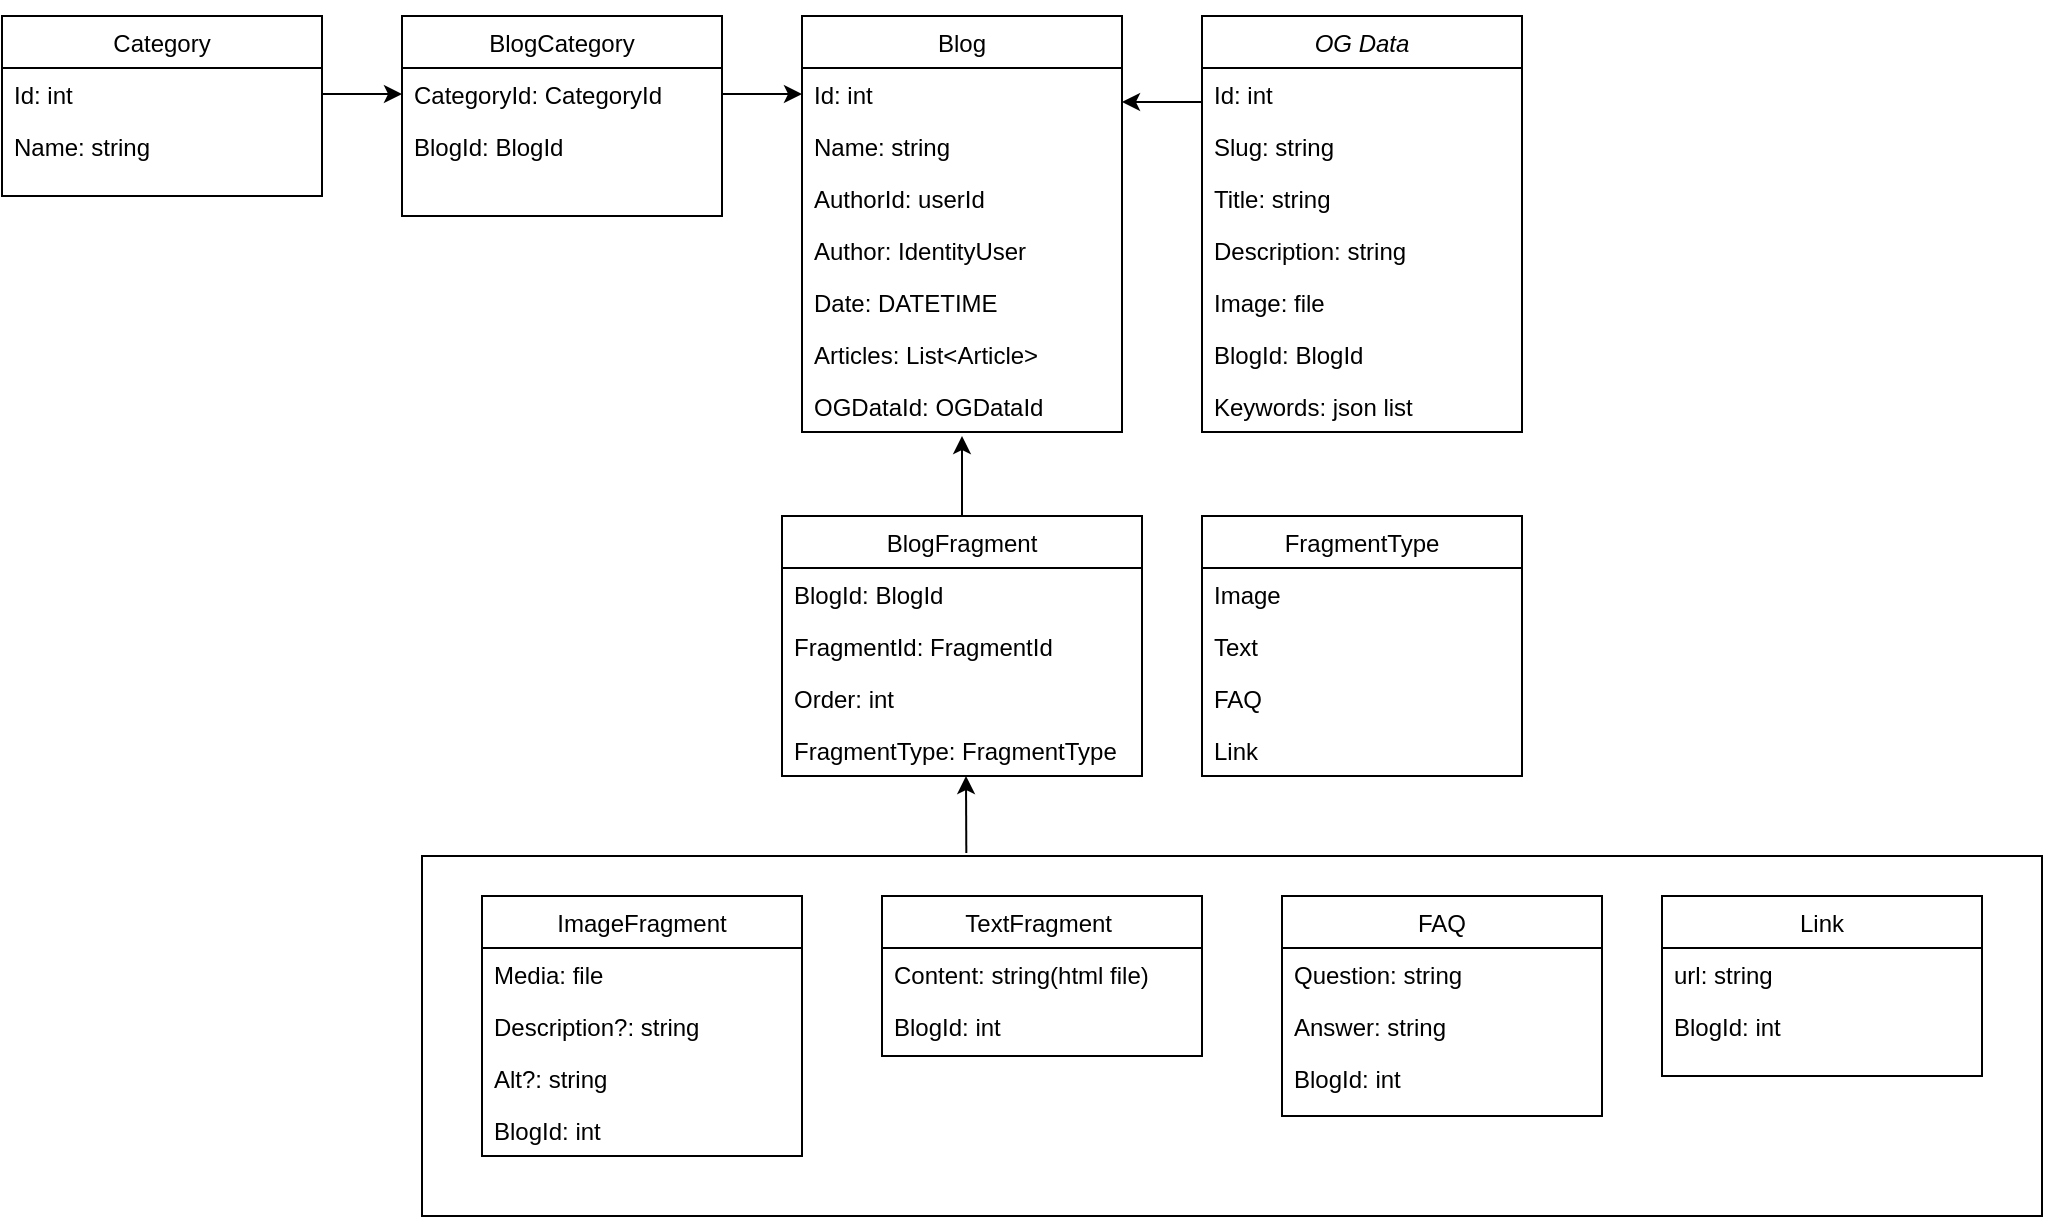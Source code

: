<mxfile version="24.8.4">
  <diagram id="C5RBs43oDa-KdzZeNtuy" name="Page-1">
    <mxGraphModel dx="2670" dy="796" grid="1" gridSize="10" guides="1" tooltips="1" connect="1" arrows="1" fold="1" page="1" pageScale="1" pageWidth="827" pageHeight="1169" math="0" shadow="0">
      <root>
        <mxCell id="WIyWlLk6GJQsqaUBKTNV-0" />
        <mxCell id="WIyWlLk6GJQsqaUBKTNV-1" parent="WIyWlLk6GJQsqaUBKTNV-0" />
        <mxCell id="06AW1AjHfuzKTXvQ-G-e-92" value="" style="rounded=0;whiteSpace=wrap;html=1;" vertex="1" parent="WIyWlLk6GJQsqaUBKTNV-1">
          <mxGeometry x="-160" y="540" width="810" height="180" as="geometry" />
        </mxCell>
        <mxCell id="zkfFHV4jXpPFQw0GAbJ--0" value="OG Data" style="swimlane;fontStyle=2;align=center;verticalAlign=top;childLayout=stackLayout;horizontal=1;startSize=26;horizontalStack=0;resizeParent=1;resizeLast=0;collapsible=1;marginBottom=0;rounded=0;shadow=0;strokeWidth=1;" parent="WIyWlLk6GJQsqaUBKTNV-1" vertex="1">
          <mxGeometry x="230" y="120" width="160" height="208" as="geometry">
            <mxRectangle x="230" y="140" width="160" height="26" as="alternateBounds" />
          </mxGeometry>
        </mxCell>
        <mxCell id="06AW1AjHfuzKTXvQ-G-e-1" value="Id: int" style="text;align=left;verticalAlign=top;spacingLeft=4;spacingRight=4;overflow=hidden;rotatable=0;points=[[0,0.5],[1,0.5]];portConstraint=eastwest;" vertex="1" parent="zkfFHV4jXpPFQw0GAbJ--0">
          <mxGeometry y="26" width="160" height="26" as="geometry" />
        </mxCell>
        <mxCell id="06AW1AjHfuzKTXvQ-G-e-2" value="Slug: string" style="text;align=left;verticalAlign=top;spacingLeft=4;spacingRight=4;overflow=hidden;rotatable=0;points=[[0,0.5],[1,0.5]];portConstraint=eastwest;" vertex="1" parent="zkfFHV4jXpPFQw0GAbJ--0">
          <mxGeometry y="52" width="160" height="26" as="geometry" />
        </mxCell>
        <mxCell id="06AW1AjHfuzKTXvQ-G-e-3" value="Title: string" style="text;align=left;verticalAlign=top;spacingLeft=4;spacingRight=4;overflow=hidden;rotatable=0;points=[[0,0.5],[1,0.5]];portConstraint=eastwest;" vertex="1" parent="zkfFHV4jXpPFQw0GAbJ--0">
          <mxGeometry y="78" width="160" height="26" as="geometry" />
        </mxCell>
        <mxCell id="06AW1AjHfuzKTXvQ-G-e-4" value="Description: string" style="text;align=left;verticalAlign=top;spacingLeft=4;spacingRight=4;overflow=hidden;rotatable=0;points=[[0,0.5],[1,0.5]];portConstraint=eastwest;" vertex="1" parent="zkfFHV4jXpPFQw0GAbJ--0">
          <mxGeometry y="104" width="160" height="26" as="geometry" />
        </mxCell>
        <mxCell id="06AW1AjHfuzKTXvQ-G-e-5" value="Image: file" style="text;align=left;verticalAlign=top;spacingLeft=4;spacingRight=4;overflow=hidden;rotatable=0;points=[[0,0.5],[1,0.5]];portConstraint=eastwest;" vertex="1" parent="zkfFHV4jXpPFQw0GAbJ--0">
          <mxGeometry y="130" width="160" height="26" as="geometry" />
        </mxCell>
        <mxCell id="06AW1AjHfuzKTXvQ-G-e-28" value="BlogId: BlogId" style="text;align=left;verticalAlign=top;spacingLeft=4;spacingRight=4;overflow=hidden;rotatable=0;points=[[0,0.5],[1,0.5]];portConstraint=eastwest;" vertex="1" parent="zkfFHV4jXpPFQw0GAbJ--0">
          <mxGeometry y="156" width="160" height="26" as="geometry" />
        </mxCell>
        <mxCell id="06AW1AjHfuzKTXvQ-G-e-64" value="Keywords: json list" style="text;align=left;verticalAlign=top;spacingLeft=4;spacingRight=4;overflow=hidden;rotatable=0;points=[[0,0.5],[1,0.5]];portConstraint=eastwest;" vertex="1" parent="zkfFHV4jXpPFQw0GAbJ--0">
          <mxGeometry y="182" width="160" height="26" as="geometry" />
        </mxCell>
        <mxCell id="zkfFHV4jXpPFQw0GAbJ--6" value="Blog" style="swimlane;fontStyle=0;align=center;verticalAlign=top;childLayout=stackLayout;horizontal=1;startSize=26;horizontalStack=0;resizeParent=1;resizeLast=0;collapsible=1;marginBottom=0;rounded=0;shadow=0;strokeWidth=1;" parent="WIyWlLk6GJQsqaUBKTNV-1" vertex="1">
          <mxGeometry x="30" y="120" width="160" height="208" as="geometry">
            <mxRectangle x="130" y="380" width="160" height="26" as="alternateBounds" />
          </mxGeometry>
        </mxCell>
        <mxCell id="zkfFHV4jXpPFQw0GAbJ--7" value="Id: int" style="text;align=left;verticalAlign=top;spacingLeft=4;spacingRight=4;overflow=hidden;rotatable=0;points=[[0,0.5],[1,0.5]];portConstraint=eastwest;" parent="zkfFHV4jXpPFQw0GAbJ--6" vertex="1">
          <mxGeometry y="26" width="160" height="26" as="geometry" />
        </mxCell>
        <mxCell id="p7Bttwkhh052uQqb46UR-32" value="Name: string" style="text;align=left;verticalAlign=top;spacingLeft=4;spacingRight=4;overflow=hidden;rotatable=0;points=[[0,0.5],[1,0.5]];portConstraint=eastwest;" parent="zkfFHV4jXpPFQw0GAbJ--6" vertex="1">
          <mxGeometry y="52" width="160" height="26" as="geometry" />
        </mxCell>
        <mxCell id="zkfFHV4jXpPFQw0GAbJ--8" value="AuthorId: userId" style="text;align=left;verticalAlign=top;spacingLeft=4;spacingRight=4;overflow=hidden;rotatable=0;points=[[0,0.5],[1,0.5]];portConstraint=eastwest;rounded=0;shadow=0;html=0;" parent="zkfFHV4jXpPFQw0GAbJ--6" vertex="1">
          <mxGeometry y="78" width="160" height="26" as="geometry" />
        </mxCell>
        <mxCell id="p7Bttwkhh052uQqb46UR-4" value="Author: IdentityUser " style="text;align=left;verticalAlign=top;spacingLeft=4;spacingRight=4;overflow=hidden;rotatable=0;points=[[0,0.5],[1,0.5]];portConstraint=eastwest;" parent="zkfFHV4jXpPFQw0GAbJ--6" vertex="1">
          <mxGeometry y="104" width="160" height="26" as="geometry" />
        </mxCell>
        <mxCell id="p7Bttwkhh052uQqb46UR-9" value="Date: DATETIME" style="text;align=left;verticalAlign=top;spacingLeft=4;spacingRight=4;overflow=hidden;rotatable=0;points=[[0,0.5],[1,0.5]];portConstraint=eastwest;" parent="zkfFHV4jXpPFQw0GAbJ--6" vertex="1">
          <mxGeometry y="130" width="160" height="26" as="geometry" />
        </mxCell>
        <mxCell id="06AW1AjHfuzKTXvQ-G-e-16" value="Articles: List&lt;Article&gt;" style="text;align=left;verticalAlign=top;spacingLeft=4;spacingRight=4;overflow=hidden;rotatable=0;points=[[0,0.5],[1,0.5]];portConstraint=eastwest;" vertex="1" parent="zkfFHV4jXpPFQw0GAbJ--6">
          <mxGeometry y="156" width="160" height="26" as="geometry" />
        </mxCell>
        <mxCell id="06AW1AjHfuzKTXvQ-G-e-26" value="OGDataId: OGDataId" style="text;align=left;verticalAlign=top;spacingLeft=4;spacingRight=4;overflow=hidden;rotatable=0;points=[[0,0.5],[1,0.5]];portConstraint=eastwest;" vertex="1" parent="zkfFHV4jXpPFQw0GAbJ--6">
          <mxGeometry y="182" width="160" height="26" as="geometry" />
        </mxCell>
        <mxCell id="zkfFHV4jXpPFQw0GAbJ--17" value="BlogFragment" style="swimlane;fontStyle=0;align=center;verticalAlign=top;childLayout=stackLayout;horizontal=1;startSize=26;horizontalStack=0;resizeParent=1;resizeLast=0;collapsible=1;marginBottom=0;rounded=0;shadow=0;strokeWidth=1;" parent="WIyWlLk6GJQsqaUBKTNV-1" vertex="1">
          <mxGeometry x="20" y="370" width="180" height="130" as="geometry">
            <mxRectangle x="550" y="140" width="160" height="26" as="alternateBounds" />
          </mxGeometry>
        </mxCell>
        <mxCell id="06AW1AjHfuzKTXvQ-G-e-12" value="BlogId: BlogId" style="text;align=left;verticalAlign=top;spacingLeft=4;spacingRight=4;overflow=hidden;rotatable=0;points=[[0,0.5],[1,0.5]];portConstraint=eastwest;" vertex="1" parent="zkfFHV4jXpPFQw0GAbJ--17">
          <mxGeometry y="26" width="180" height="26" as="geometry" />
        </mxCell>
        <mxCell id="06AW1AjHfuzKTXvQ-G-e-47" value="FragmentId: FragmentId" style="text;align=left;verticalAlign=top;spacingLeft=4;spacingRight=4;overflow=hidden;rotatable=0;points=[[0,0.5],[1,0.5]];portConstraint=eastwest;" vertex="1" parent="zkfFHV4jXpPFQw0GAbJ--17">
          <mxGeometry y="52" width="180" height="26" as="geometry" />
        </mxCell>
        <mxCell id="06AW1AjHfuzKTXvQ-G-e-48" value="Order: int" style="text;align=left;verticalAlign=top;spacingLeft=4;spacingRight=4;overflow=hidden;rotatable=0;points=[[0,0.5],[1,0.5]];portConstraint=eastwest;" vertex="1" parent="zkfFHV4jXpPFQw0GAbJ--17">
          <mxGeometry y="78" width="180" height="26" as="geometry" />
        </mxCell>
        <mxCell id="06AW1AjHfuzKTXvQ-G-e-57" value="FragmentType: FragmentType" style="text;align=left;verticalAlign=top;spacingLeft=4;spacingRight=4;overflow=hidden;rotatable=0;points=[[0,0.5],[1,0.5]];portConstraint=eastwest;" vertex="1" parent="zkfFHV4jXpPFQw0GAbJ--17">
          <mxGeometry y="104" width="180" height="26" as="geometry" />
        </mxCell>
        <mxCell id="p7Bttwkhh052uQqb46UR-10" value="BlogCategory" style="swimlane;fontStyle=0;align=center;verticalAlign=top;childLayout=stackLayout;horizontal=1;startSize=26;horizontalStack=0;resizeParent=1;resizeLast=0;collapsible=1;marginBottom=0;rounded=0;shadow=0;strokeWidth=1;" parent="WIyWlLk6GJQsqaUBKTNV-1" vertex="1">
          <mxGeometry x="-170" y="120" width="160" height="100" as="geometry">
            <mxRectangle x="130" y="380" width="160" height="26" as="alternateBounds" />
          </mxGeometry>
        </mxCell>
        <mxCell id="p7Bttwkhh052uQqb46UR-11" value="CategoryId: CategoryId" style="text;align=left;verticalAlign=top;spacingLeft=4;spacingRight=4;overflow=hidden;rotatable=0;points=[[0,0.5],[1,0.5]];portConstraint=eastwest;" parent="p7Bttwkhh052uQqb46UR-10" vertex="1">
          <mxGeometry y="26" width="160" height="26" as="geometry" />
        </mxCell>
        <mxCell id="p7Bttwkhh052uQqb46UR-19" value="BlogId: BlogId" style="text;align=left;verticalAlign=top;spacingLeft=4;spacingRight=4;overflow=hidden;rotatable=0;points=[[0,0.5],[1,0.5]];portConstraint=eastwest;" parent="p7Bttwkhh052uQqb46UR-10" vertex="1">
          <mxGeometry y="52" width="160" height="26" as="geometry" />
        </mxCell>
        <mxCell id="p7Bttwkhh052uQqb46UR-20" value="Category" style="swimlane;fontStyle=0;align=center;verticalAlign=top;childLayout=stackLayout;horizontal=1;startSize=26;horizontalStack=0;resizeParent=1;resizeLast=0;collapsible=1;marginBottom=0;rounded=0;shadow=0;strokeWidth=1;" parent="WIyWlLk6GJQsqaUBKTNV-1" vertex="1">
          <mxGeometry x="-370" y="120" width="160" height="90" as="geometry">
            <mxRectangle x="130" y="380" width="160" height="26" as="alternateBounds" />
          </mxGeometry>
        </mxCell>
        <mxCell id="p7Bttwkhh052uQqb46UR-21" value="Id: int" style="text;align=left;verticalAlign=top;spacingLeft=4;spacingRight=4;overflow=hidden;rotatable=0;points=[[0,0.5],[1,0.5]];portConstraint=eastwest;" parent="p7Bttwkhh052uQqb46UR-20" vertex="1">
          <mxGeometry y="26" width="160" height="26" as="geometry" />
        </mxCell>
        <mxCell id="p7Bttwkhh052uQqb46UR-22" value="Name: string" style="text;align=left;verticalAlign=top;spacingLeft=4;spacingRight=4;overflow=hidden;rotatable=0;points=[[0,0.5],[1,0.5]];portConstraint=eastwest;rounded=0;shadow=0;html=0;" parent="p7Bttwkhh052uQqb46UR-20" vertex="1">
          <mxGeometry y="52" width="160" height="26" as="geometry" />
        </mxCell>
        <mxCell id="p7Bttwkhh052uQqb46UR-31" value="" style="endArrow=classic;html=1;rounded=0;exitX=1;exitY=0.5;exitDx=0;exitDy=0;" parent="WIyWlLk6GJQsqaUBKTNV-1" source="p7Bttwkhh052uQqb46UR-21" target="p7Bttwkhh052uQqb46UR-11" edge="1">
          <mxGeometry width="50" height="50" relative="1" as="geometry">
            <mxPoint x="-130" y="370" as="sourcePoint" />
            <mxPoint x="-80" y="320" as="targetPoint" />
          </mxGeometry>
        </mxCell>
        <mxCell id="06AW1AjHfuzKTXvQ-G-e-0" value="" style="edgeStyle=orthogonalEdgeStyle;rounded=0;orthogonalLoop=1;jettySize=auto;html=1;" edge="1" parent="WIyWlLk6GJQsqaUBKTNV-1">
          <mxGeometry relative="1" as="geometry">
            <mxPoint x="230" y="120" as="sourcePoint" />
            <mxPoint x="190" y="163" as="targetPoint" />
            <Array as="points">
              <mxPoint x="230" y="163" />
            </Array>
          </mxGeometry>
        </mxCell>
        <mxCell id="p7Bttwkhh052uQqb46UR-29" value="" style="endArrow=classic;html=1;rounded=0;entryX=0;entryY=0.5;entryDx=0;entryDy=0;exitX=1;exitY=0.5;exitDx=0;exitDy=0;" parent="WIyWlLk6GJQsqaUBKTNV-1" source="p7Bttwkhh052uQqb46UR-11" target="zkfFHV4jXpPFQw0GAbJ--7" edge="1">
          <mxGeometry width="50" height="50" relative="1" as="geometry">
            <mxPoint x="-90" y="310" as="sourcePoint" />
            <mxPoint x="-140" y="360" as="targetPoint" />
          </mxGeometry>
        </mxCell>
        <mxCell id="06AW1AjHfuzKTXvQ-G-e-17" value="" style="endArrow=classic;html=1;rounded=0;exitX=0.5;exitY=0;exitDx=0;exitDy=0;" edge="1" parent="WIyWlLk6GJQsqaUBKTNV-1" source="zkfFHV4jXpPFQw0GAbJ--17">
          <mxGeometry width="50" height="50" relative="1" as="geometry">
            <mxPoint x="70" y="360" as="sourcePoint" />
            <mxPoint x="110" y="330" as="targetPoint" />
          </mxGeometry>
        </mxCell>
        <mxCell id="06AW1AjHfuzKTXvQ-G-e-58" value="FragmentType" style="swimlane;fontStyle=0;align=center;verticalAlign=top;childLayout=stackLayout;horizontal=1;startSize=26;horizontalStack=0;resizeParent=1;resizeLast=0;collapsible=1;marginBottom=0;rounded=0;shadow=0;strokeWidth=1;" vertex="1" parent="WIyWlLk6GJQsqaUBKTNV-1">
          <mxGeometry x="230" y="370" width="160" height="130" as="geometry">
            <mxRectangle x="550" y="140" width="160" height="26" as="alternateBounds" />
          </mxGeometry>
        </mxCell>
        <mxCell id="06AW1AjHfuzKTXvQ-G-e-59" value="Image" style="text;align=left;verticalAlign=top;spacingLeft=4;spacingRight=4;overflow=hidden;rotatable=0;points=[[0,0.5],[1,0.5]];portConstraint=eastwest;" vertex="1" parent="06AW1AjHfuzKTXvQ-G-e-58">
          <mxGeometry y="26" width="160" height="26" as="geometry" />
        </mxCell>
        <mxCell id="06AW1AjHfuzKTXvQ-G-e-60" value="Text" style="text;align=left;verticalAlign=top;spacingLeft=4;spacingRight=4;overflow=hidden;rotatable=0;points=[[0,0.5],[1,0.5]];portConstraint=eastwest;" vertex="1" parent="06AW1AjHfuzKTXvQ-G-e-58">
          <mxGeometry y="52" width="160" height="26" as="geometry" />
        </mxCell>
        <mxCell id="06AW1AjHfuzKTXvQ-G-e-61" value="FAQ" style="text;align=left;verticalAlign=top;spacingLeft=4;spacingRight=4;overflow=hidden;rotatable=0;points=[[0,0.5],[1,0.5]];portConstraint=eastwest;" vertex="1" parent="06AW1AjHfuzKTXvQ-G-e-58">
          <mxGeometry y="78" width="160" height="26" as="geometry" />
        </mxCell>
        <mxCell id="06AW1AjHfuzKTXvQ-G-e-62" value="Link" style="text;align=left;verticalAlign=top;spacingLeft=4;spacingRight=4;overflow=hidden;rotatable=0;points=[[0,0.5],[1,0.5]];portConstraint=eastwest;" vertex="1" parent="06AW1AjHfuzKTXvQ-G-e-58">
          <mxGeometry y="104" width="160" height="26" as="geometry" />
        </mxCell>
        <mxCell id="06AW1AjHfuzKTXvQ-G-e-65" value="ImageFragment" style="swimlane;fontStyle=0;align=center;verticalAlign=top;childLayout=stackLayout;horizontal=1;startSize=26;horizontalStack=0;resizeParent=1;resizeLast=0;collapsible=1;marginBottom=0;rounded=0;shadow=0;strokeWidth=1;" vertex="1" parent="WIyWlLk6GJQsqaUBKTNV-1">
          <mxGeometry x="-130" y="560" width="160" height="130" as="geometry">
            <mxRectangle x="550" y="140" width="160" height="26" as="alternateBounds" />
          </mxGeometry>
        </mxCell>
        <mxCell id="06AW1AjHfuzKTXvQ-G-e-68" value="Media: file" style="text;align=left;verticalAlign=top;spacingLeft=4;spacingRight=4;overflow=hidden;rotatable=0;points=[[0,0.5],[1,0.5]];portConstraint=eastwest;" vertex="1" parent="06AW1AjHfuzKTXvQ-G-e-65">
          <mxGeometry y="26" width="160" height="26" as="geometry" />
        </mxCell>
        <mxCell id="06AW1AjHfuzKTXvQ-G-e-69" value="Description?: string" style="text;align=left;verticalAlign=top;spacingLeft=4;spacingRight=4;overflow=hidden;rotatable=0;points=[[0,0.5],[1,0.5]];portConstraint=eastwest;" vertex="1" parent="06AW1AjHfuzKTXvQ-G-e-65">
          <mxGeometry y="52" width="160" height="26" as="geometry" />
        </mxCell>
        <mxCell id="06AW1AjHfuzKTXvQ-G-e-94" value="Alt?: string" style="text;align=left;verticalAlign=top;spacingLeft=4;spacingRight=4;overflow=hidden;rotatable=0;points=[[0,0.5],[1,0.5]];portConstraint=eastwest;" vertex="1" parent="06AW1AjHfuzKTXvQ-G-e-65">
          <mxGeometry y="78" width="160" height="26" as="geometry" />
        </mxCell>
        <mxCell id="06AW1AjHfuzKTXvQ-G-e-70" value="BlogId: int" style="text;align=left;verticalAlign=top;spacingLeft=4;spacingRight=4;overflow=hidden;rotatable=0;points=[[0,0.5],[1,0.5]];portConstraint=eastwest;" vertex="1" parent="06AW1AjHfuzKTXvQ-G-e-65">
          <mxGeometry y="104" width="160" height="26" as="geometry" />
        </mxCell>
        <mxCell id="06AW1AjHfuzKTXvQ-G-e-76" value="TextFragment " style="swimlane;fontStyle=0;align=center;verticalAlign=top;childLayout=stackLayout;horizontal=1;startSize=26;horizontalStack=0;resizeParent=1;resizeLast=0;collapsible=1;marginBottom=0;rounded=0;shadow=0;strokeWidth=1;" vertex="1" parent="WIyWlLk6GJQsqaUBKTNV-1">
          <mxGeometry x="70" y="560" width="160" height="80" as="geometry">
            <mxRectangle x="550" y="140" width="160" height="26" as="alternateBounds" />
          </mxGeometry>
        </mxCell>
        <mxCell id="06AW1AjHfuzKTXvQ-G-e-78" value="Content: string(html file)" style="text;align=left;verticalAlign=top;spacingLeft=4;spacingRight=4;overflow=hidden;rotatable=0;points=[[0,0.5],[1,0.5]];portConstraint=eastwest;" vertex="1" parent="06AW1AjHfuzKTXvQ-G-e-76">
          <mxGeometry y="26" width="160" height="26" as="geometry" />
        </mxCell>
        <mxCell id="06AW1AjHfuzKTXvQ-G-e-80" value="BlogId: int" style="text;align=left;verticalAlign=top;spacingLeft=4;spacingRight=4;overflow=hidden;rotatable=0;points=[[0,0.5],[1,0.5]];portConstraint=eastwest;" vertex="1" parent="06AW1AjHfuzKTXvQ-G-e-76">
          <mxGeometry y="52" width="160" height="26" as="geometry" />
        </mxCell>
        <mxCell id="06AW1AjHfuzKTXvQ-G-e-81" value="FAQ" style="swimlane;fontStyle=0;align=center;verticalAlign=top;childLayout=stackLayout;horizontal=1;startSize=26;horizontalStack=0;resizeParent=1;resizeLast=0;collapsible=1;marginBottom=0;rounded=0;shadow=0;strokeWidth=1;" vertex="1" parent="WIyWlLk6GJQsqaUBKTNV-1">
          <mxGeometry x="270" y="560" width="160" height="110" as="geometry">
            <mxRectangle x="550" y="140" width="160" height="26" as="alternateBounds" />
          </mxGeometry>
        </mxCell>
        <mxCell id="06AW1AjHfuzKTXvQ-G-e-82" value="Question: string" style="text;align=left;verticalAlign=top;spacingLeft=4;spacingRight=4;overflow=hidden;rotatable=0;points=[[0,0.5],[1,0.5]];portConstraint=eastwest;" vertex="1" parent="06AW1AjHfuzKTXvQ-G-e-81">
          <mxGeometry y="26" width="160" height="26" as="geometry" />
        </mxCell>
        <mxCell id="06AW1AjHfuzKTXvQ-G-e-83" value="Answer: string" style="text;align=left;verticalAlign=top;spacingLeft=4;spacingRight=4;overflow=hidden;rotatable=0;points=[[0,0.5],[1,0.5]];portConstraint=eastwest;" vertex="1" parent="06AW1AjHfuzKTXvQ-G-e-81">
          <mxGeometry y="52" width="160" height="26" as="geometry" />
        </mxCell>
        <mxCell id="06AW1AjHfuzKTXvQ-G-e-85" value="BlogId: int" style="text;align=left;verticalAlign=top;spacingLeft=4;spacingRight=4;overflow=hidden;rotatable=0;points=[[0,0.5],[1,0.5]];portConstraint=eastwest;" vertex="1" parent="06AW1AjHfuzKTXvQ-G-e-81">
          <mxGeometry y="78" width="160" height="26" as="geometry" />
        </mxCell>
        <mxCell id="06AW1AjHfuzKTXvQ-G-e-86" value="Link" style="swimlane;fontStyle=0;align=center;verticalAlign=top;childLayout=stackLayout;horizontal=1;startSize=26;horizontalStack=0;resizeParent=1;resizeLast=0;collapsible=1;marginBottom=0;rounded=0;shadow=0;strokeWidth=1;" vertex="1" parent="WIyWlLk6GJQsqaUBKTNV-1">
          <mxGeometry x="460" y="560" width="160" height="90" as="geometry">
            <mxRectangle x="550" y="140" width="160" height="26" as="alternateBounds" />
          </mxGeometry>
        </mxCell>
        <mxCell id="06AW1AjHfuzKTXvQ-G-e-87" value="url: string" style="text;align=left;verticalAlign=top;spacingLeft=4;spacingRight=4;overflow=hidden;rotatable=0;points=[[0,0.5],[1,0.5]];portConstraint=eastwest;" vertex="1" parent="06AW1AjHfuzKTXvQ-G-e-86">
          <mxGeometry y="26" width="160" height="26" as="geometry" />
        </mxCell>
        <mxCell id="06AW1AjHfuzKTXvQ-G-e-90" value="BlogId: int" style="text;align=left;verticalAlign=top;spacingLeft=4;spacingRight=4;overflow=hidden;rotatable=0;points=[[0,0.5],[1,0.5]];portConstraint=eastwest;" vertex="1" parent="06AW1AjHfuzKTXvQ-G-e-86">
          <mxGeometry y="52" width="160" height="26" as="geometry" />
        </mxCell>
        <mxCell id="06AW1AjHfuzKTXvQ-G-e-93" value="" style="endArrow=classic;html=1;rounded=0;exitX=0.336;exitY=-0.008;exitDx=0;exitDy=0;exitPerimeter=0;" edge="1" parent="WIyWlLk6GJQsqaUBKTNV-1" source="06AW1AjHfuzKTXvQ-G-e-92">
          <mxGeometry width="50" height="50" relative="1" as="geometry">
            <mxPoint x="290" y="440" as="sourcePoint" />
            <mxPoint x="112" y="500" as="targetPoint" />
          </mxGeometry>
        </mxCell>
      </root>
    </mxGraphModel>
  </diagram>
</mxfile>
